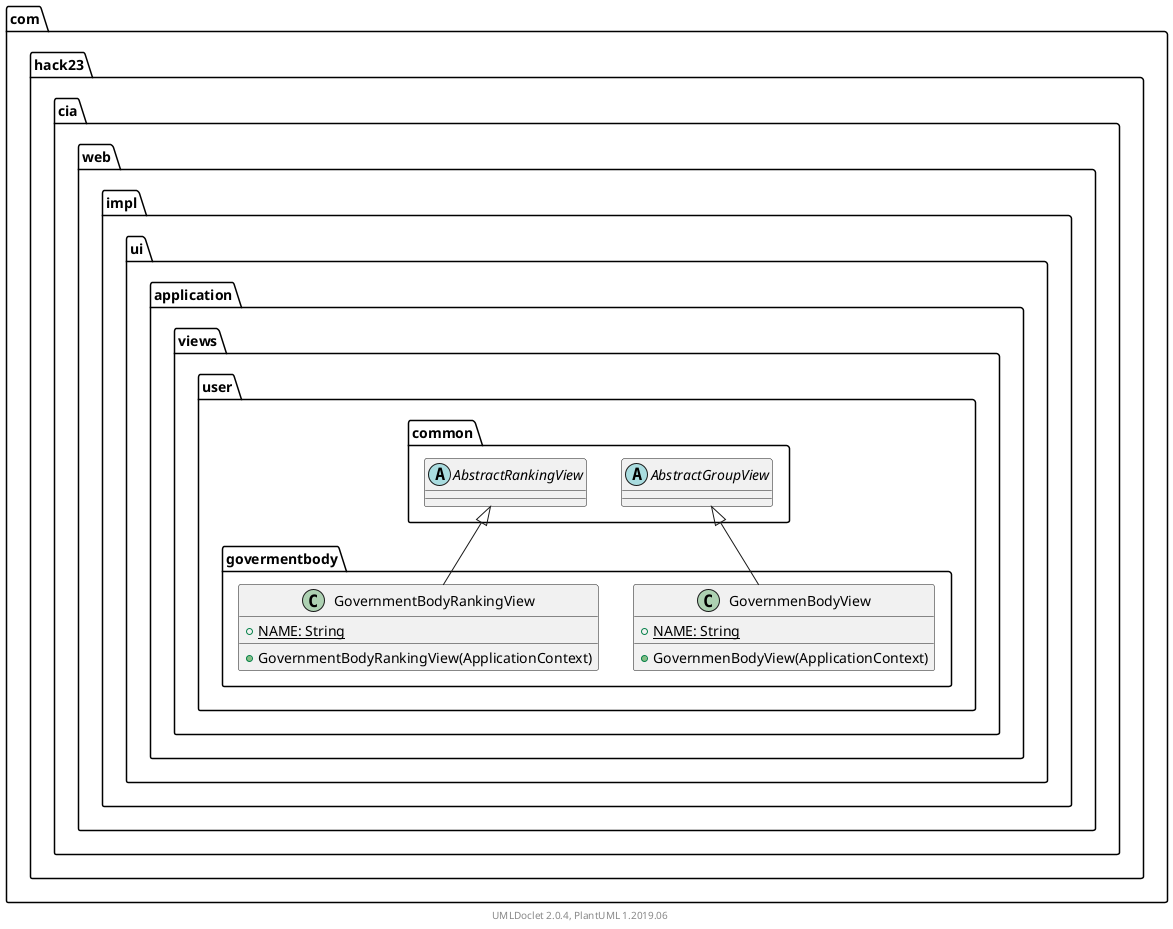 @startuml
    namespace com.hack23.cia.web.impl.ui.application.views.user.govermentbody {

        class GovernmenBodyView [[GovernmenBodyView.html]] {
            {static} +NAME: String
            +GovernmenBodyView(ApplicationContext)
        }

        class GovernmentBodyRankingView [[GovernmentBodyRankingView.html]] {
            {static} +NAME: String
            +GovernmentBodyRankingView(ApplicationContext)
        }

        com.hack23.cia.web.impl.ui.application.views.user.common.AbstractGroupView <|-- GovernmenBodyView
        com.hack23.cia.web.impl.ui.application.views.user.common.AbstractRankingView <|-- GovernmentBodyRankingView
    }

    namespace com.hack23.cia.web.impl.ui.application.views.user.common {
        abstract class AbstractGroupView [[../common/AbstractGroupView.html]] {
        }
        abstract class AbstractRankingView [[../common/AbstractRankingView.html]] {
        }
    }

    center footer UMLDoclet 2.0.4, PlantUML 1.2019.06
@enduml

